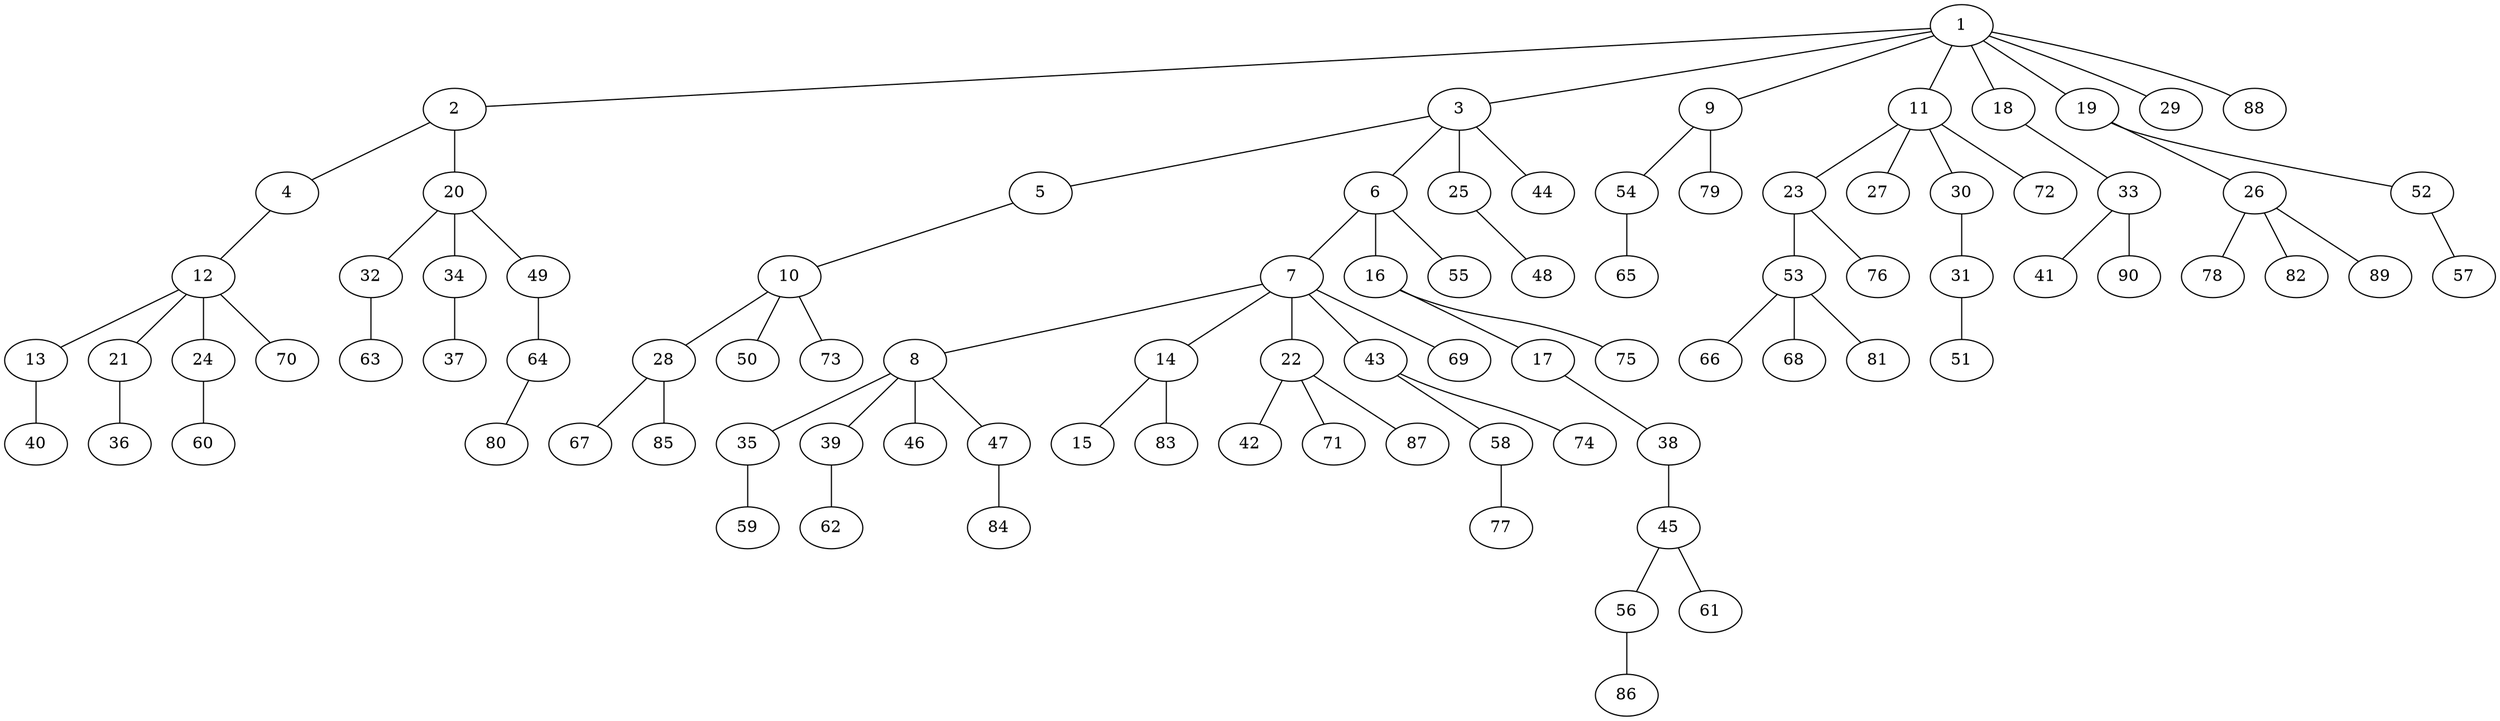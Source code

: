 graph graphname {1--2
1--3
1--9
1--11
1--18
1--19
1--29
1--88
2--4
2--20
3--5
3--6
3--25
3--44
4--12
5--10
6--7
6--16
6--55
7--8
7--14
7--22
7--43
7--69
8--35
8--39
8--46
8--47
9--54
9--79
10--28
10--50
10--73
11--23
11--27
11--30
11--72
12--13
12--21
12--24
12--70
13--40
14--15
14--83
16--17
16--75
17--38
18--33
19--26
19--52
20--32
20--34
20--49
21--36
22--42
22--71
22--87
23--53
23--76
24--60
25--48
26--78
26--82
26--89
28--67
28--85
30--31
31--51
32--63
33--41
33--90
34--37
35--59
38--45
39--62
43--58
43--74
45--56
45--61
47--84
49--64
52--57
53--66
53--68
53--81
54--65
56--86
58--77
64--80
}